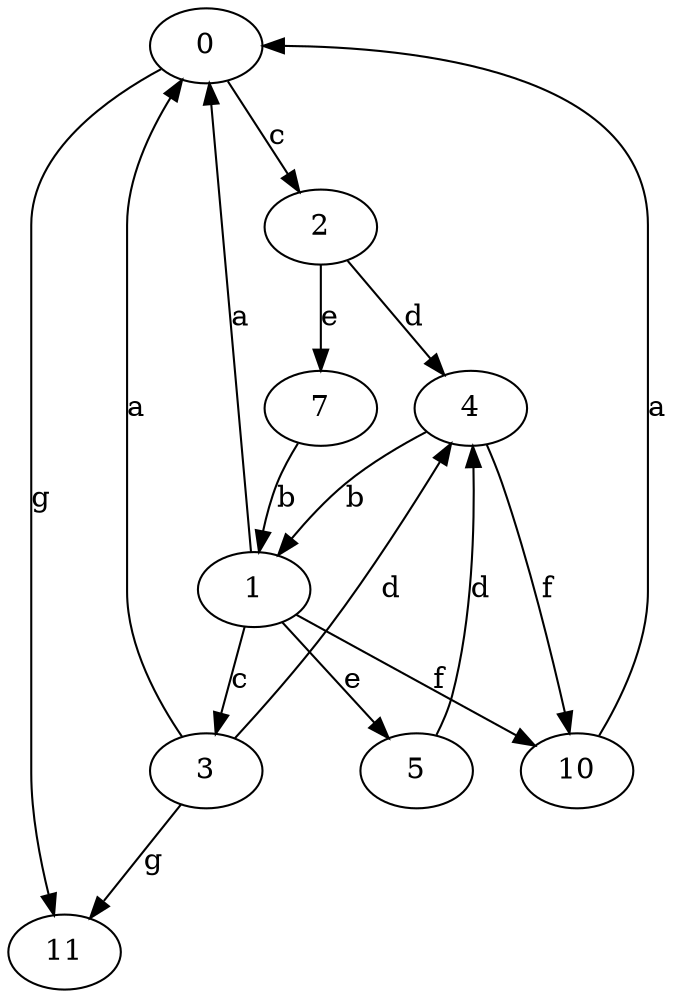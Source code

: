 strict digraph  {
0;
1;
2;
3;
4;
5;
7;
10;
11;
0 -> 2  [label=c];
0 -> 11  [label=g];
1 -> 0  [label=a];
1 -> 3  [label=c];
1 -> 5  [label=e];
1 -> 10  [label=f];
2 -> 4  [label=d];
2 -> 7  [label=e];
3 -> 0  [label=a];
3 -> 4  [label=d];
3 -> 11  [label=g];
4 -> 1  [label=b];
4 -> 10  [label=f];
5 -> 4  [label=d];
7 -> 1  [label=b];
10 -> 0  [label=a];
}
